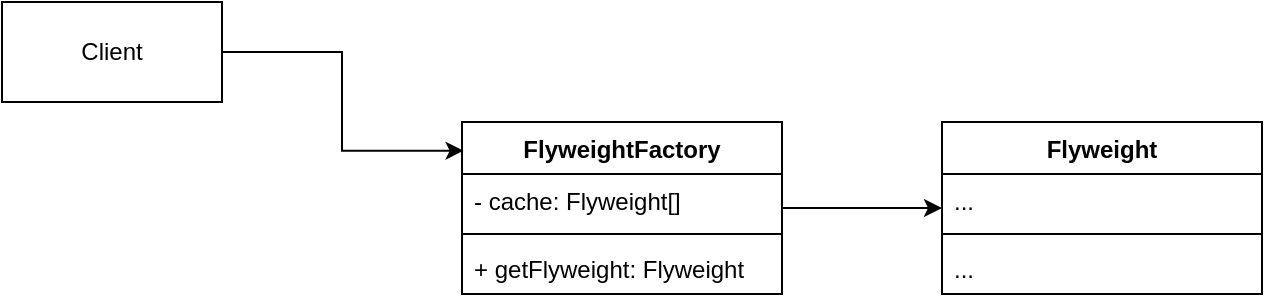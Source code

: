 <mxfile version="24.4.0" type="device">
  <diagram name="Page-1" id="6c6I5rvGZelRcUczAAaf">
    <mxGraphModel dx="1050" dy="601" grid="1" gridSize="10" guides="1" tooltips="1" connect="1" arrows="1" fold="1" page="1" pageScale="1" pageWidth="850" pageHeight="1100" math="0" shadow="0">
      <root>
        <mxCell id="0" />
        <mxCell id="1" parent="0" />
        <mxCell id="ft0j_bJY7z2zSD0QtWRZ-1" value="Flyweight" style="swimlane;fontStyle=1;align=center;verticalAlign=top;childLayout=stackLayout;horizontal=1;startSize=26;horizontalStack=0;resizeParent=1;resizeParentMax=0;resizeLast=0;collapsible=1;marginBottom=0;whiteSpace=wrap;html=1;" vertex="1" parent="1">
          <mxGeometry x="530" y="140" width="160" height="86" as="geometry" />
        </mxCell>
        <mxCell id="ft0j_bJY7z2zSD0QtWRZ-2" value="..." style="text;strokeColor=none;fillColor=none;align=left;verticalAlign=top;spacingLeft=4;spacingRight=4;overflow=hidden;rotatable=0;points=[[0,0.5],[1,0.5]];portConstraint=eastwest;whiteSpace=wrap;html=1;" vertex="1" parent="ft0j_bJY7z2zSD0QtWRZ-1">
          <mxGeometry y="26" width="160" height="26" as="geometry" />
        </mxCell>
        <mxCell id="ft0j_bJY7z2zSD0QtWRZ-3" value="" style="line;strokeWidth=1;fillColor=none;align=left;verticalAlign=middle;spacingTop=-1;spacingLeft=3;spacingRight=3;rotatable=0;labelPosition=right;points=[];portConstraint=eastwest;strokeColor=inherit;" vertex="1" parent="ft0j_bJY7z2zSD0QtWRZ-1">
          <mxGeometry y="52" width="160" height="8" as="geometry" />
        </mxCell>
        <mxCell id="ft0j_bJY7z2zSD0QtWRZ-4" value="..." style="text;strokeColor=none;fillColor=none;align=left;verticalAlign=top;spacingLeft=4;spacingRight=4;overflow=hidden;rotatable=0;points=[[0,0.5],[1,0.5]];portConstraint=eastwest;whiteSpace=wrap;html=1;" vertex="1" parent="ft0j_bJY7z2zSD0QtWRZ-1">
          <mxGeometry y="60" width="160" height="26" as="geometry" />
        </mxCell>
        <mxCell id="ft0j_bJY7z2zSD0QtWRZ-10" style="edgeStyle=orthogonalEdgeStyle;rounded=0;orthogonalLoop=1;jettySize=auto;html=1;" edge="1" parent="1" source="ft0j_bJY7z2zSD0QtWRZ-5" target="ft0j_bJY7z2zSD0QtWRZ-1">
          <mxGeometry relative="1" as="geometry" />
        </mxCell>
        <mxCell id="ft0j_bJY7z2zSD0QtWRZ-5" value="FlyweightFactory" style="swimlane;fontStyle=1;align=center;verticalAlign=top;childLayout=stackLayout;horizontal=1;startSize=26;horizontalStack=0;resizeParent=1;resizeParentMax=0;resizeLast=0;collapsible=1;marginBottom=0;whiteSpace=wrap;html=1;" vertex="1" parent="1">
          <mxGeometry x="290" y="140" width="160" height="86" as="geometry" />
        </mxCell>
        <mxCell id="ft0j_bJY7z2zSD0QtWRZ-6" value="- cache: Flyweight[]" style="text;strokeColor=none;fillColor=none;align=left;verticalAlign=top;spacingLeft=4;spacingRight=4;overflow=hidden;rotatable=0;points=[[0,0.5],[1,0.5]];portConstraint=eastwest;whiteSpace=wrap;html=1;" vertex="1" parent="ft0j_bJY7z2zSD0QtWRZ-5">
          <mxGeometry y="26" width="160" height="26" as="geometry" />
        </mxCell>
        <mxCell id="ft0j_bJY7z2zSD0QtWRZ-7" value="" style="line;strokeWidth=1;fillColor=none;align=left;verticalAlign=middle;spacingTop=-1;spacingLeft=3;spacingRight=3;rotatable=0;labelPosition=right;points=[];portConstraint=eastwest;strokeColor=inherit;" vertex="1" parent="ft0j_bJY7z2zSD0QtWRZ-5">
          <mxGeometry y="52" width="160" height="8" as="geometry" />
        </mxCell>
        <mxCell id="ft0j_bJY7z2zSD0QtWRZ-8" value="+ getFlyweight: Flyweight" style="text;strokeColor=none;fillColor=none;align=left;verticalAlign=top;spacingLeft=4;spacingRight=4;overflow=hidden;rotatable=0;points=[[0,0.5],[1,0.5]];portConstraint=eastwest;whiteSpace=wrap;html=1;" vertex="1" parent="ft0j_bJY7z2zSD0QtWRZ-5">
          <mxGeometry y="60" width="160" height="26" as="geometry" />
        </mxCell>
        <mxCell id="ft0j_bJY7z2zSD0QtWRZ-9" value="Client" style="html=1;whiteSpace=wrap;" vertex="1" parent="1">
          <mxGeometry x="60" y="80" width="110" height="50" as="geometry" />
        </mxCell>
        <mxCell id="ft0j_bJY7z2zSD0QtWRZ-11" style="edgeStyle=orthogonalEdgeStyle;rounded=0;orthogonalLoop=1;jettySize=auto;html=1;entryX=0.005;entryY=0.167;entryDx=0;entryDy=0;entryPerimeter=0;" edge="1" parent="1" source="ft0j_bJY7z2zSD0QtWRZ-9" target="ft0j_bJY7z2zSD0QtWRZ-5">
          <mxGeometry relative="1" as="geometry" />
        </mxCell>
      </root>
    </mxGraphModel>
  </diagram>
</mxfile>
